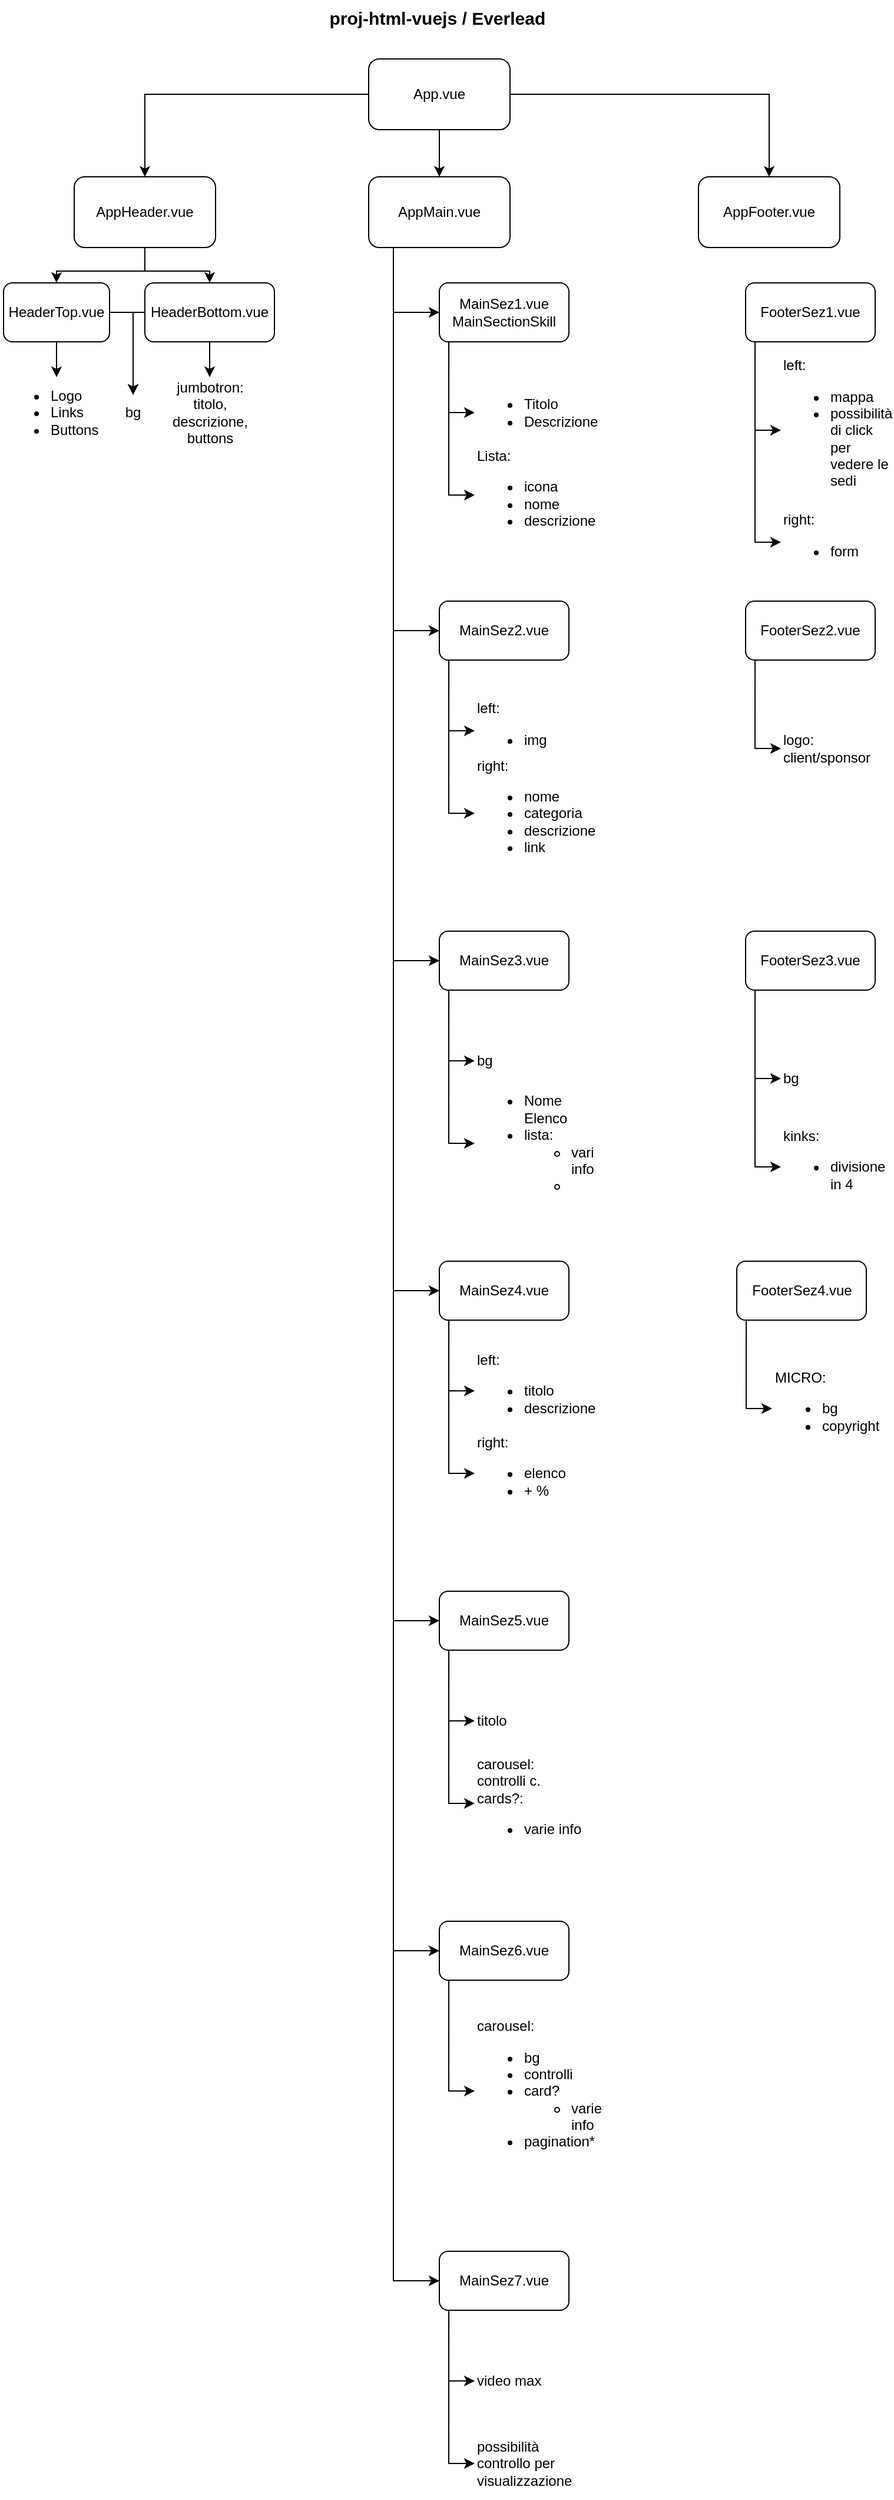 <mxfile version="20.8.16" type="device"><diagram id="prtHgNgQTEPvFCAcTncT" name="Page-1"><mxGraphModel dx="1194" dy="877" grid="1" gridSize="10" guides="1" tooltips="1" connect="1" arrows="1" fold="1" page="1" pageScale="1" pageWidth="827" pageHeight="1169" math="0" shadow="0"><root><mxCell id="0"/><mxCell id="1" parent="0"/><mxCell id="b6Ln5A_94IqZRUot7x2I-5" style="edgeStyle=orthogonalEdgeStyle;rounded=0;orthogonalLoop=1;jettySize=auto;html=1;entryX=0.5;entryY=0;entryDx=0;entryDy=0;" parent="1" source="b6Ln5A_94IqZRUot7x2I-1" target="b6Ln5A_94IqZRUot7x2I-2" edge="1"><mxGeometry relative="1" as="geometry"/></mxCell><mxCell id="b6Ln5A_94IqZRUot7x2I-6" style="edgeStyle=orthogonalEdgeStyle;rounded=0;orthogonalLoop=1;jettySize=auto;html=1;exitX=0.5;exitY=1;exitDx=0;exitDy=0;entryX=0.5;entryY=0;entryDx=0;entryDy=0;" parent="1" source="b6Ln5A_94IqZRUot7x2I-1" target="b6Ln5A_94IqZRUot7x2I-3" edge="1"><mxGeometry relative="1" as="geometry"/></mxCell><mxCell id="b6Ln5A_94IqZRUot7x2I-7" style="edgeStyle=orthogonalEdgeStyle;rounded=0;orthogonalLoop=1;jettySize=auto;html=1;entryX=0.5;entryY=0;entryDx=0;entryDy=0;" parent="1" source="b6Ln5A_94IqZRUot7x2I-1" target="b6Ln5A_94IqZRUot7x2I-4" edge="1"><mxGeometry relative="1" as="geometry"/></mxCell><mxCell id="b6Ln5A_94IqZRUot7x2I-1" value="App.vue" style="rounded=1;whiteSpace=wrap;html=1;" parent="1" vertex="1"><mxGeometry x="340" y="60" width="120" height="60" as="geometry"/></mxCell><mxCell id="b6Ln5A_94IqZRUot7x2I-10" style="edgeStyle=orthogonalEdgeStyle;rounded=0;orthogonalLoop=1;jettySize=auto;html=1;entryX=0.5;entryY=0;entryDx=0;entryDy=0;" parent="1" source="b6Ln5A_94IqZRUot7x2I-2" target="b6Ln5A_94IqZRUot7x2I-8" edge="1"><mxGeometry relative="1" as="geometry"/></mxCell><mxCell id="b6Ln5A_94IqZRUot7x2I-11" style="edgeStyle=orthogonalEdgeStyle;rounded=0;orthogonalLoop=1;jettySize=auto;html=1;entryX=0.5;entryY=0;entryDx=0;entryDy=0;" parent="1" source="b6Ln5A_94IqZRUot7x2I-2" target="b6Ln5A_94IqZRUot7x2I-9" edge="1"><mxGeometry relative="1" as="geometry"/></mxCell><mxCell id="b6Ln5A_94IqZRUot7x2I-2" value="AppHeader.vue" style="rounded=1;whiteSpace=wrap;html=1;" parent="1" vertex="1"><mxGeometry x="90" y="160" width="120" height="60" as="geometry"/></mxCell><mxCell id="b6Ln5A_94IqZRUot7x2I-60" style="edgeStyle=orthogonalEdgeStyle;rounded=0;orthogonalLoop=1;jettySize=auto;html=1;entryX=0;entryY=0.5;entryDx=0;entryDy=0;exitX=0.175;exitY=1.05;exitDx=0;exitDy=0;exitPerimeter=0;" parent="1" source="b6Ln5A_94IqZRUot7x2I-3" target="b6Ln5A_94IqZRUot7x2I-23" edge="1"><mxGeometry relative="1" as="geometry"/></mxCell><mxCell id="b6Ln5A_94IqZRUot7x2I-62" style="edgeStyle=orthogonalEdgeStyle;rounded=0;orthogonalLoop=1;jettySize=auto;html=1;entryX=0;entryY=0.5;entryDx=0;entryDy=0;exitX=0.175;exitY=0.983;exitDx=0;exitDy=0;exitPerimeter=0;" parent="1" source="b6Ln5A_94IqZRUot7x2I-3" target="b6Ln5A_94IqZRUot7x2I-32" edge="1"><mxGeometry relative="1" as="geometry"/></mxCell><mxCell id="b6Ln5A_94IqZRUot7x2I-63" style="edgeStyle=orthogonalEdgeStyle;rounded=0;orthogonalLoop=1;jettySize=auto;html=1;entryX=0;entryY=0.5;entryDx=0;entryDy=0;exitX=0.175;exitY=1.017;exitDx=0;exitDy=0;exitPerimeter=0;" parent="1" source="b6Ln5A_94IqZRUot7x2I-3" target="b6Ln5A_94IqZRUot7x2I-37" edge="1"><mxGeometry relative="1" as="geometry"/></mxCell><mxCell id="b6Ln5A_94IqZRUot7x2I-64" style="edgeStyle=orthogonalEdgeStyle;rounded=0;orthogonalLoop=1;jettySize=auto;html=1;entryX=0;entryY=0.5;entryDx=0;entryDy=0;exitX=0.175;exitY=1.033;exitDx=0;exitDy=0;exitPerimeter=0;" parent="1" source="b6Ln5A_94IqZRUot7x2I-3" target="b6Ln5A_94IqZRUot7x2I-42" edge="1"><mxGeometry relative="1" as="geometry"/></mxCell><mxCell id="b6Ln5A_94IqZRUot7x2I-65" style="edgeStyle=orthogonalEdgeStyle;rounded=0;orthogonalLoop=1;jettySize=auto;html=1;entryX=0;entryY=0.5;entryDx=0;entryDy=0;exitX=0.175;exitY=1.033;exitDx=0;exitDy=0;exitPerimeter=0;" parent="1" source="b6Ln5A_94IqZRUot7x2I-3" target="b6Ln5A_94IqZRUot7x2I-47" edge="1"><mxGeometry relative="1" as="geometry"/></mxCell><mxCell id="b6Ln5A_94IqZRUot7x2I-66" style="edgeStyle=orthogonalEdgeStyle;rounded=0;orthogonalLoop=1;jettySize=auto;html=1;entryX=0;entryY=0.5;entryDx=0;entryDy=0;exitX=0.175;exitY=0.983;exitDx=0;exitDy=0;exitPerimeter=0;" parent="1" source="b6Ln5A_94IqZRUot7x2I-3" target="b6Ln5A_94IqZRUot7x2I-52" edge="1"><mxGeometry relative="1" as="geometry"/></mxCell><mxCell id="b6Ln5A_94IqZRUot7x2I-67" style="edgeStyle=orthogonalEdgeStyle;rounded=0;orthogonalLoop=1;jettySize=auto;html=1;entryX=0;entryY=0.5;entryDx=0;entryDy=0;exitX=0.175;exitY=1.017;exitDx=0;exitDy=0;exitPerimeter=0;" parent="1" source="b6Ln5A_94IqZRUot7x2I-3" target="b6Ln5A_94IqZRUot7x2I-57" edge="1"><mxGeometry relative="1" as="geometry"/></mxCell><mxCell id="b6Ln5A_94IqZRUot7x2I-3" value="AppMain.vue" style="rounded=1;whiteSpace=wrap;html=1;" parent="1" vertex="1"><mxGeometry x="340" y="160" width="120" height="60" as="geometry"/></mxCell><mxCell id="b6Ln5A_94IqZRUot7x2I-4" value="AppFooter.vue" style="rounded=1;whiteSpace=wrap;html=1;" parent="1" vertex="1"><mxGeometry x="620" y="160" width="120" height="60" as="geometry"/></mxCell><mxCell id="b6Ln5A_94IqZRUot7x2I-14" style="edgeStyle=orthogonalEdgeStyle;rounded=0;orthogonalLoop=1;jettySize=auto;html=1;entryX=0.5;entryY=0;entryDx=0;entryDy=0;" parent="1" source="b6Ln5A_94IqZRUot7x2I-8" target="b6Ln5A_94IqZRUot7x2I-13" edge="1"><mxGeometry relative="1" as="geometry"/></mxCell><mxCell id="b6Ln5A_94IqZRUot7x2I-21" style="edgeStyle=orthogonalEdgeStyle;rounded=0;orthogonalLoop=1;jettySize=auto;html=1;entryX=0.5;entryY=0;entryDx=0;entryDy=0;exitX=1;exitY=0.5;exitDx=0;exitDy=0;" parent="1" source="b6Ln5A_94IqZRUot7x2I-8" target="b6Ln5A_94IqZRUot7x2I-19" edge="1"><mxGeometry relative="1" as="geometry"/></mxCell><mxCell id="b6Ln5A_94IqZRUot7x2I-8" value="HeaderTop.vue" style="rounded=1;whiteSpace=wrap;html=1;" parent="1" vertex="1"><mxGeometry x="30" y="250" width="90" height="50" as="geometry"/></mxCell><mxCell id="b6Ln5A_94IqZRUot7x2I-18" style="edgeStyle=orthogonalEdgeStyle;rounded=0;orthogonalLoop=1;jettySize=auto;html=1;entryX=0.5;entryY=0;entryDx=0;entryDy=0;" parent="1" source="b6Ln5A_94IqZRUot7x2I-9" target="b6Ln5A_94IqZRUot7x2I-17" edge="1"><mxGeometry relative="1" as="geometry"/></mxCell><mxCell id="b6Ln5A_94IqZRUot7x2I-20" style="edgeStyle=orthogonalEdgeStyle;rounded=0;orthogonalLoop=1;jettySize=auto;html=1;entryX=0.5;entryY=0;entryDx=0;entryDy=0;exitX=0;exitY=0.5;exitDx=0;exitDy=0;" parent="1" source="b6Ln5A_94IqZRUot7x2I-9" target="b6Ln5A_94IqZRUot7x2I-19" edge="1"><mxGeometry relative="1" as="geometry"><Array as="points"><mxPoint x="140" y="275"/></Array></mxGeometry></mxCell><mxCell id="b6Ln5A_94IqZRUot7x2I-9" value="HeaderBottom.vue" style="rounded=1;whiteSpace=wrap;html=1;" parent="1" vertex="1"><mxGeometry x="150" y="250" width="110" height="50" as="geometry"/></mxCell><mxCell id="b6Ln5A_94IqZRUot7x2I-13" value="&lt;ul&gt;&lt;li&gt;Logo&lt;/li&gt;&lt;li&gt;Links&lt;/li&gt;&lt;li&gt;&lt;span style=&quot;background-color: initial;&quot;&gt;Buttons&lt;/span&gt;&lt;/li&gt;&lt;/ul&gt;" style="text;html=1;strokeColor=none;fillColor=none;align=left;verticalAlign=middle;whiteSpace=wrap;rounded=0;" parent="1" vertex="1"><mxGeometry x="27.5" y="330" width="95" height="60" as="geometry"/></mxCell><mxCell id="b6Ln5A_94IqZRUot7x2I-17" value="jumbotron:&lt;br&gt;titolo, descrizione, buttons" style="text;html=1;strokeColor=none;fillColor=none;align=center;verticalAlign=middle;whiteSpace=wrap;rounded=0;" parent="1" vertex="1"><mxGeometry x="157.5" y="330" width="95" height="60" as="geometry"/></mxCell><mxCell id="b6Ln5A_94IqZRUot7x2I-19" value="bg" style="text;html=1;strokeColor=none;fillColor=none;align=center;verticalAlign=middle;whiteSpace=wrap;rounded=0;" parent="1" vertex="1"><mxGeometry x="110" y="345" width="60" height="30" as="geometry"/></mxCell><mxCell id="b6Ln5A_94IqZRUot7x2I-28" style="edgeStyle=orthogonalEdgeStyle;rounded=0;orthogonalLoop=1;jettySize=auto;html=1;entryX=0;entryY=0.5;entryDx=0;entryDy=0;exitX=0.073;exitY=0.98;exitDx=0;exitDy=0;exitPerimeter=0;" parent="1" source="b6Ln5A_94IqZRUot7x2I-23" target="b6Ln5A_94IqZRUot7x2I-26" edge="1"><mxGeometry relative="1" as="geometry"/></mxCell><mxCell id="b6Ln5A_94IqZRUot7x2I-29" style="edgeStyle=orthogonalEdgeStyle;rounded=0;orthogonalLoop=1;jettySize=auto;html=1;entryX=0;entryY=0.5;entryDx=0;entryDy=0;exitX=0.073;exitY=0.98;exitDx=0;exitDy=0;exitPerimeter=0;" parent="1" source="b6Ln5A_94IqZRUot7x2I-23" target="b6Ln5A_94IqZRUot7x2I-27" edge="1"><mxGeometry relative="1" as="geometry"/></mxCell><mxCell id="b6Ln5A_94IqZRUot7x2I-23" value="MainSez1.vue&lt;br&gt;MainSectionSkill" style="rounded=1;whiteSpace=wrap;html=1;" parent="1" vertex="1"><mxGeometry x="400" y="250" width="110" height="50" as="geometry"/></mxCell><mxCell id="b6Ln5A_94IqZRUot7x2I-26" value="&lt;ul&gt;&lt;li&gt;Titolo&lt;/li&gt;&lt;li&gt;Descrizione&lt;/li&gt;&lt;/ul&gt;" style="text;html=1;strokeColor=none;fillColor=none;align=left;verticalAlign=middle;whiteSpace=wrap;rounded=0;" parent="1" vertex="1"><mxGeometry x="430" y="330" width="95" height="60" as="geometry"/></mxCell><mxCell id="b6Ln5A_94IqZRUot7x2I-27" value="Lista:&lt;br&gt;&lt;ul&gt;&lt;li&gt;icona&lt;/li&gt;&lt;li&gt;nome&lt;/li&gt;&lt;li&gt;descrizione&lt;/li&gt;&lt;/ul&gt;" style="text;html=1;strokeColor=none;fillColor=none;align=left;verticalAlign=middle;whiteSpace=wrap;rounded=0;" parent="1" vertex="1"><mxGeometry x="430" y="400" width="95" height="60" as="geometry"/></mxCell><mxCell id="b6Ln5A_94IqZRUot7x2I-30" style="edgeStyle=orthogonalEdgeStyle;rounded=0;orthogonalLoop=1;jettySize=auto;html=1;entryX=0;entryY=0.5;entryDx=0;entryDy=0;exitX=0.073;exitY=0.98;exitDx=0;exitDy=0;exitPerimeter=0;" parent="1" source="b6Ln5A_94IqZRUot7x2I-32" target="b6Ln5A_94IqZRUot7x2I-33" edge="1"><mxGeometry relative="1" as="geometry"/></mxCell><mxCell id="b6Ln5A_94IqZRUot7x2I-31" style="edgeStyle=orthogonalEdgeStyle;rounded=0;orthogonalLoop=1;jettySize=auto;html=1;entryX=0;entryY=0.5;entryDx=0;entryDy=0;exitX=0.073;exitY=0.98;exitDx=0;exitDy=0;exitPerimeter=0;" parent="1" source="b6Ln5A_94IqZRUot7x2I-32" target="b6Ln5A_94IqZRUot7x2I-34" edge="1"><mxGeometry relative="1" as="geometry"/></mxCell><mxCell id="b6Ln5A_94IqZRUot7x2I-32" value="MainSez2.vue" style="rounded=1;whiteSpace=wrap;html=1;" parent="1" vertex="1"><mxGeometry x="400" y="520" width="110" height="50" as="geometry"/></mxCell><mxCell id="b6Ln5A_94IqZRUot7x2I-33" value="left:&lt;br&gt;&lt;ul&gt;&lt;li&gt;img&lt;/li&gt;&lt;/ul&gt;" style="text;html=1;strokeColor=none;fillColor=none;align=left;verticalAlign=middle;whiteSpace=wrap;rounded=0;" parent="1" vertex="1"><mxGeometry x="430" y="600" width="95" height="60" as="geometry"/></mxCell><mxCell id="b6Ln5A_94IqZRUot7x2I-34" value="right:&lt;br&gt;&lt;ul&gt;&lt;li&gt;nome&lt;/li&gt;&lt;li&gt;categoria&lt;/li&gt;&lt;li&gt;descrizione&lt;/li&gt;&lt;li&gt;link&lt;/li&gt;&lt;/ul&gt;" style="text;html=1;strokeColor=none;fillColor=none;align=left;verticalAlign=middle;whiteSpace=wrap;rounded=0;" parent="1" vertex="1"><mxGeometry x="430" y="670" width="95" height="60" as="geometry"/></mxCell><mxCell id="b6Ln5A_94IqZRUot7x2I-35" style="edgeStyle=orthogonalEdgeStyle;rounded=0;orthogonalLoop=1;jettySize=auto;html=1;entryX=0;entryY=0.5;entryDx=0;entryDy=0;exitX=0.073;exitY=0.98;exitDx=0;exitDy=0;exitPerimeter=0;" parent="1" source="b6Ln5A_94IqZRUot7x2I-37" target="b6Ln5A_94IqZRUot7x2I-38" edge="1"><mxGeometry relative="1" as="geometry"/></mxCell><mxCell id="b6Ln5A_94IqZRUot7x2I-36" style="edgeStyle=orthogonalEdgeStyle;rounded=0;orthogonalLoop=1;jettySize=auto;html=1;entryX=0;entryY=0.5;entryDx=0;entryDy=0;exitX=0.073;exitY=0.98;exitDx=0;exitDy=0;exitPerimeter=0;" parent="1" source="b6Ln5A_94IqZRUot7x2I-37" target="b6Ln5A_94IqZRUot7x2I-39" edge="1"><mxGeometry relative="1" as="geometry"/></mxCell><mxCell id="b6Ln5A_94IqZRUot7x2I-37" value="MainSez3.vue" style="rounded=1;whiteSpace=wrap;html=1;" parent="1" vertex="1"><mxGeometry x="400" y="800" width="110" height="50" as="geometry"/></mxCell><mxCell id="b6Ln5A_94IqZRUot7x2I-38" value="bg" style="text;html=1;strokeColor=none;fillColor=none;align=left;verticalAlign=middle;whiteSpace=wrap;rounded=0;" parent="1" vertex="1"><mxGeometry x="430" y="880" width="95" height="60" as="geometry"/></mxCell><mxCell id="b6Ln5A_94IqZRUot7x2I-39" value="&lt;ul&gt;&lt;li&gt;Nome Elenco&lt;/li&gt;&lt;li&gt;lista:&lt;/li&gt;&lt;ul&gt;&lt;li&gt;vari info&lt;/li&gt;&lt;li&gt;&lt;br&gt;&lt;/li&gt;&lt;/ul&gt;&lt;/ul&gt;" style="text;html=1;strokeColor=none;fillColor=none;align=left;verticalAlign=middle;whiteSpace=wrap;rounded=0;" parent="1" vertex="1"><mxGeometry x="430" y="950" width="95" height="60" as="geometry"/></mxCell><mxCell id="b6Ln5A_94IqZRUot7x2I-40" style="edgeStyle=orthogonalEdgeStyle;rounded=0;orthogonalLoop=1;jettySize=auto;html=1;entryX=0;entryY=0.5;entryDx=0;entryDy=0;exitX=0.073;exitY=0.98;exitDx=0;exitDy=0;exitPerimeter=0;" parent="1" source="b6Ln5A_94IqZRUot7x2I-42" target="b6Ln5A_94IqZRUot7x2I-43" edge="1"><mxGeometry relative="1" as="geometry"/></mxCell><mxCell id="b6Ln5A_94IqZRUot7x2I-41" style="edgeStyle=orthogonalEdgeStyle;rounded=0;orthogonalLoop=1;jettySize=auto;html=1;entryX=0;entryY=0.5;entryDx=0;entryDy=0;exitX=0.073;exitY=0.98;exitDx=0;exitDy=0;exitPerimeter=0;" parent="1" source="b6Ln5A_94IqZRUot7x2I-42" target="b6Ln5A_94IqZRUot7x2I-44" edge="1"><mxGeometry relative="1" as="geometry"/></mxCell><mxCell id="b6Ln5A_94IqZRUot7x2I-42" value="MainSez4.vue" style="rounded=1;whiteSpace=wrap;html=1;" parent="1" vertex="1"><mxGeometry x="400" y="1080" width="110" height="50" as="geometry"/></mxCell><mxCell id="b6Ln5A_94IqZRUot7x2I-43" value="left:&lt;br&gt;&lt;ul&gt;&lt;li&gt;titolo&lt;/li&gt;&lt;li&gt;descrizione&lt;/li&gt;&lt;/ul&gt;" style="text;html=1;strokeColor=none;fillColor=none;align=left;verticalAlign=middle;whiteSpace=wrap;rounded=0;" parent="1" vertex="1"><mxGeometry x="430" y="1160" width="95" height="60" as="geometry"/></mxCell><mxCell id="b6Ln5A_94IqZRUot7x2I-44" value="right:&lt;br&gt;&lt;ul&gt;&lt;li&gt;elenco&amp;nbsp;&lt;/li&gt;&lt;li&gt;+ %&lt;/li&gt;&lt;/ul&gt;" style="text;html=1;strokeColor=none;fillColor=none;align=left;verticalAlign=middle;whiteSpace=wrap;rounded=0;" parent="1" vertex="1"><mxGeometry x="430" y="1230" width="95" height="60" as="geometry"/></mxCell><mxCell id="b6Ln5A_94IqZRUot7x2I-45" style="edgeStyle=orthogonalEdgeStyle;rounded=0;orthogonalLoop=1;jettySize=auto;html=1;entryX=0;entryY=0.5;entryDx=0;entryDy=0;exitX=0.073;exitY=0.98;exitDx=0;exitDy=0;exitPerimeter=0;" parent="1" source="b6Ln5A_94IqZRUot7x2I-47" target="b6Ln5A_94IqZRUot7x2I-48" edge="1"><mxGeometry relative="1" as="geometry"/></mxCell><mxCell id="b6Ln5A_94IqZRUot7x2I-46" style="edgeStyle=orthogonalEdgeStyle;rounded=0;orthogonalLoop=1;jettySize=auto;html=1;entryX=0;entryY=0.5;entryDx=0;entryDy=0;exitX=0.073;exitY=0.98;exitDx=0;exitDy=0;exitPerimeter=0;" parent="1" source="b6Ln5A_94IqZRUot7x2I-47" target="b6Ln5A_94IqZRUot7x2I-49" edge="1"><mxGeometry relative="1" as="geometry"/></mxCell><mxCell id="b6Ln5A_94IqZRUot7x2I-47" value="MainSez5.vue" style="rounded=1;whiteSpace=wrap;html=1;" parent="1" vertex="1"><mxGeometry x="400" y="1360" width="110" height="50" as="geometry"/></mxCell><mxCell id="b6Ln5A_94IqZRUot7x2I-48" value="titolo" style="text;html=1;strokeColor=none;fillColor=none;align=left;verticalAlign=middle;whiteSpace=wrap;rounded=0;" parent="1" vertex="1"><mxGeometry x="430" y="1440" width="95" height="60" as="geometry"/></mxCell><mxCell id="b6Ln5A_94IqZRUot7x2I-49" value="carousel:&lt;br&gt;controlli c.&lt;br&gt;cards?:&lt;br&gt;&lt;ul&gt;&lt;li&gt;varie info&lt;/li&gt;&lt;/ul&gt;" style="text;html=1;strokeColor=none;fillColor=none;align=left;verticalAlign=middle;whiteSpace=wrap;rounded=0;" parent="1" vertex="1"><mxGeometry x="430" y="1510" width="95" height="60" as="geometry"/></mxCell><mxCell id="b6Ln5A_94IqZRUot7x2I-50" style="edgeStyle=orthogonalEdgeStyle;rounded=0;orthogonalLoop=1;jettySize=auto;html=1;entryX=0;entryY=0.5;entryDx=0;entryDy=0;exitX=0.073;exitY=0.98;exitDx=0;exitDy=0;exitPerimeter=0;" parent="1" source="b6Ln5A_94IqZRUot7x2I-52" target="b6Ln5A_94IqZRUot7x2I-53" edge="1"><mxGeometry relative="1" as="geometry"/></mxCell><mxCell id="b6Ln5A_94IqZRUot7x2I-52" value="MainSez6.vue" style="rounded=1;whiteSpace=wrap;html=1;" parent="1" vertex="1"><mxGeometry x="400" y="1640" width="110" height="50" as="geometry"/></mxCell><mxCell id="b6Ln5A_94IqZRUot7x2I-53" value="carousel:&lt;br&gt;&lt;ul&gt;&lt;li&gt;bg&lt;/li&gt;&lt;li&gt;controlli&lt;/li&gt;&lt;li&gt;card?&lt;/li&gt;&lt;ul&gt;&lt;li&gt;varie info&lt;/li&gt;&lt;/ul&gt;&lt;li&gt;pagination*&lt;/li&gt;&lt;/ul&gt;" style="text;html=1;strokeColor=none;fillColor=none;align=left;verticalAlign=middle;whiteSpace=wrap;rounded=0;" parent="1" vertex="1"><mxGeometry x="430" y="1754" width="95" height="60" as="geometry"/></mxCell><mxCell id="b6Ln5A_94IqZRUot7x2I-55" style="edgeStyle=orthogonalEdgeStyle;rounded=0;orthogonalLoop=1;jettySize=auto;html=1;entryX=0;entryY=0.5;entryDx=0;entryDy=0;exitX=0.073;exitY=0.98;exitDx=0;exitDy=0;exitPerimeter=0;" parent="1" source="b6Ln5A_94IqZRUot7x2I-57" target="b6Ln5A_94IqZRUot7x2I-58" edge="1"><mxGeometry relative="1" as="geometry"/></mxCell><mxCell id="b6Ln5A_94IqZRUot7x2I-56" style="edgeStyle=orthogonalEdgeStyle;rounded=0;orthogonalLoop=1;jettySize=auto;html=1;entryX=0;entryY=0.5;entryDx=0;entryDy=0;exitX=0.073;exitY=0.98;exitDx=0;exitDy=0;exitPerimeter=0;" parent="1" source="b6Ln5A_94IqZRUot7x2I-57" target="b6Ln5A_94IqZRUot7x2I-59" edge="1"><mxGeometry relative="1" as="geometry"/></mxCell><mxCell id="b6Ln5A_94IqZRUot7x2I-57" value="MainSez7.vue" style="rounded=1;whiteSpace=wrap;html=1;" parent="1" vertex="1"><mxGeometry x="400" y="1920" width="110" height="50" as="geometry"/></mxCell><mxCell id="b6Ln5A_94IqZRUot7x2I-58" value="video max" style="text;html=1;strokeColor=none;fillColor=none;align=left;verticalAlign=middle;whiteSpace=wrap;rounded=0;" parent="1" vertex="1"><mxGeometry x="430" y="2000" width="95" height="60" as="geometry"/></mxCell><mxCell id="b6Ln5A_94IqZRUot7x2I-59" value="possibilità controllo per visualizzazione" style="text;html=1;strokeColor=none;fillColor=none;align=left;verticalAlign=middle;whiteSpace=wrap;rounded=0;" parent="1" vertex="1"><mxGeometry x="430" y="2070" width="95" height="60" as="geometry"/></mxCell><mxCell id="b6Ln5A_94IqZRUot7x2I-68" style="edgeStyle=orthogonalEdgeStyle;rounded=0;orthogonalLoop=1;jettySize=auto;html=1;entryX=0;entryY=0.5;entryDx=0;entryDy=0;exitX=0.073;exitY=0.98;exitDx=0;exitDy=0;exitPerimeter=0;" parent="1" source="b6Ln5A_94IqZRUot7x2I-70" target="b6Ln5A_94IqZRUot7x2I-71" edge="1"><mxGeometry relative="1" as="geometry"/></mxCell><mxCell id="b6Ln5A_94IqZRUot7x2I-69" style="edgeStyle=orthogonalEdgeStyle;rounded=0;orthogonalLoop=1;jettySize=auto;html=1;entryX=0;entryY=0.5;entryDx=0;entryDy=0;exitX=0.073;exitY=0.98;exitDx=0;exitDy=0;exitPerimeter=0;" parent="1" source="b6Ln5A_94IqZRUot7x2I-70" target="b6Ln5A_94IqZRUot7x2I-72" edge="1"><mxGeometry relative="1" as="geometry"/></mxCell><mxCell id="b6Ln5A_94IqZRUot7x2I-70" value="FooterSez1.vue" style="rounded=1;whiteSpace=wrap;html=1;" parent="1" vertex="1"><mxGeometry x="660" y="250" width="110" height="50" as="geometry"/></mxCell><mxCell id="b6Ln5A_94IqZRUot7x2I-71" value="&lt;div&gt;left:&lt;/div&gt;&lt;div&gt;&lt;ul&gt;&lt;li&gt;mappa&lt;/li&gt;&lt;li&gt;possibilità di click per vedere le sedi&lt;/li&gt;&lt;/ul&gt;&lt;/div&gt;" style="text;html=1;strokeColor=none;fillColor=none;align=left;verticalAlign=middle;whiteSpace=wrap;rounded=0;" parent="1" vertex="1"><mxGeometry x="690" y="345" width="95" height="60" as="geometry"/></mxCell><mxCell id="b6Ln5A_94IqZRUot7x2I-72" value="right:&lt;br&gt;&lt;ul&gt;&lt;li&gt;form&lt;/li&gt;&lt;/ul&gt;" style="text;html=1;strokeColor=none;fillColor=none;align=left;verticalAlign=middle;whiteSpace=wrap;rounded=0;" parent="1" vertex="1"><mxGeometry x="690" y="440" width="95" height="60" as="geometry"/></mxCell><mxCell id="b6Ln5A_94IqZRUot7x2I-73" style="edgeStyle=orthogonalEdgeStyle;rounded=0;orthogonalLoop=1;jettySize=auto;html=1;entryX=0;entryY=0.5;entryDx=0;entryDy=0;exitX=0.073;exitY=0.98;exitDx=0;exitDy=0;exitPerimeter=0;" parent="1" source="b6Ln5A_94IqZRUot7x2I-75" target="b6Ln5A_94IqZRUot7x2I-76" edge="1"><mxGeometry relative="1" as="geometry"/></mxCell><mxCell id="b6Ln5A_94IqZRUot7x2I-75" value="FooterSez2.vue" style="rounded=1;whiteSpace=wrap;html=1;" parent="1" vertex="1"><mxGeometry x="660" y="520" width="110" height="50" as="geometry"/></mxCell><mxCell id="b6Ln5A_94IqZRUot7x2I-76" value="logo: client/sponsor" style="text;html=1;strokeColor=none;fillColor=none;align=left;verticalAlign=middle;whiteSpace=wrap;rounded=0;" parent="1" vertex="1"><mxGeometry x="690" y="615" width="95" height="60" as="geometry"/></mxCell><mxCell id="b6Ln5A_94IqZRUot7x2I-78" style="edgeStyle=orthogonalEdgeStyle;rounded=0;orthogonalLoop=1;jettySize=auto;html=1;entryX=0;entryY=0.5;entryDx=0;entryDy=0;exitX=0.073;exitY=0.98;exitDx=0;exitDy=0;exitPerimeter=0;" parent="1" source="b6Ln5A_94IqZRUot7x2I-80" target="b6Ln5A_94IqZRUot7x2I-81" edge="1"><mxGeometry relative="1" as="geometry"/></mxCell><mxCell id="b6Ln5A_94IqZRUot7x2I-79" style="edgeStyle=orthogonalEdgeStyle;rounded=0;orthogonalLoop=1;jettySize=auto;html=1;entryX=0;entryY=0.5;entryDx=0;entryDy=0;exitX=0.073;exitY=0.98;exitDx=0;exitDy=0;exitPerimeter=0;" parent="1" source="b6Ln5A_94IqZRUot7x2I-80" target="b6Ln5A_94IqZRUot7x2I-82" edge="1"><mxGeometry relative="1" as="geometry"><mxPoint x="690" y="1020" as="targetPoint"/></mxGeometry></mxCell><mxCell id="b6Ln5A_94IqZRUot7x2I-80" value="FooterSez3.vue" style="rounded=1;whiteSpace=wrap;html=1;" parent="1" vertex="1"><mxGeometry x="660" y="800" width="110" height="50" as="geometry"/></mxCell><mxCell id="b6Ln5A_94IqZRUot7x2I-81" value="bg" style="text;html=1;strokeColor=none;fillColor=none;align=left;verticalAlign=middle;whiteSpace=wrap;rounded=0;" parent="1" vertex="1"><mxGeometry x="690" y="895" width="95" height="60" as="geometry"/></mxCell><mxCell id="b6Ln5A_94IqZRUot7x2I-82" value="kinks:&lt;br&gt;&lt;ul&gt;&lt;li&gt;divisione in 4&lt;/li&gt;&lt;/ul&gt;" style="text;html=1;strokeColor=none;fillColor=none;align=left;verticalAlign=middle;whiteSpace=wrap;rounded=0;" parent="1" vertex="1"><mxGeometry x="690" y="970" width="95" height="60" as="geometry"/></mxCell><mxCell id="b6Ln5A_94IqZRUot7x2I-84" style="edgeStyle=orthogonalEdgeStyle;rounded=0;orthogonalLoop=1;jettySize=auto;html=1;entryX=0;entryY=0.5;entryDx=0;entryDy=0;exitX=0.073;exitY=0.98;exitDx=0;exitDy=0;exitPerimeter=0;" parent="1" source="b6Ln5A_94IqZRUot7x2I-86" target="b6Ln5A_94IqZRUot7x2I-87" edge="1"><mxGeometry relative="1" as="geometry"/></mxCell><mxCell id="b6Ln5A_94IqZRUot7x2I-86" value="FooterSez4.vue" style="rounded=1;whiteSpace=wrap;html=1;" parent="1" vertex="1"><mxGeometry x="652.5" y="1080" width="110" height="50" as="geometry"/></mxCell><mxCell id="b6Ln5A_94IqZRUot7x2I-87" value="MICRO:&lt;br&gt;&lt;ul&gt;&lt;li&gt;bg&lt;/li&gt;&lt;li&gt;copyright&lt;/li&gt;&lt;/ul&gt;" style="text;html=1;strokeColor=none;fillColor=none;align=left;verticalAlign=middle;whiteSpace=wrap;rounded=0;" parent="1" vertex="1"><mxGeometry x="682.5" y="1175" width="95" height="60" as="geometry"/></mxCell><mxCell id="NVKSl2BcP2PY1A7Y2hga-1" value="&lt;b style=&quot;box-sizing: inherit; font-family: Slack-Lato, Slack-Fractions, appleLogo, sans-serif; font-size: 15px; font-variant-ligatures: common-ligatures; text-align: left;&quot; data-stringify-type=&quot;bold&quot;&gt;proj-html-&lt;/b&gt;&lt;b style=&quot;box-sizing: inherit; font-family: Slack-Lato, Slack-Fractions, appleLogo, sans-serif; font-size: 15px; font-variant-ligatures: common-ligatures; text-align: left;&quot; data-stringify-type=&quot;bold&quot;&gt;vuejs / Everlead&amp;nbsp;&lt;/b&gt;" style="text;html=1;align=center;verticalAlign=middle;rounded=0;" vertex="1" parent="1"><mxGeometry x="290" y="10" width="220" height="30" as="geometry"/></mxCell></root></mxGraphModel></diagram></mxfile>